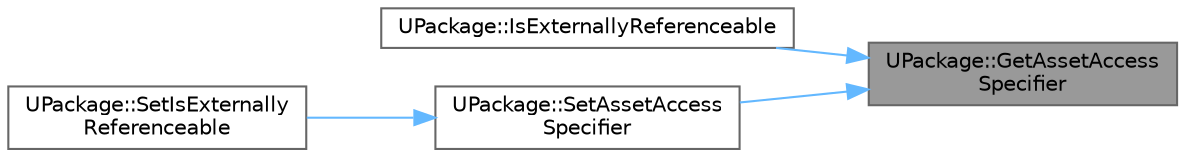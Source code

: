 digraph "UPackage::GetAssetAccessSpecifier"
{
 // INTERACTIVE_SVG=YES
 // LATEX_PDF_SIZE
  bgcolor="transparent";
  edge [fontname=Helvetica,fontsize=10,labelfontname=Helvetica,labelfontsize=10];
  node [fontname=Helvetica,fontsize=10,shape=box,height=0.2,width=0.4];
  rankdir="RL";
  Node1 [id="Node000001",label="UPackage::GetAssetAccess\lSpecifier",height=0.2,width=0.4,color="gray40", fillcolor="grey60", style="filled", fontcolor="black",tooltip="Gets how package can be referenced from other plugins and mount points."];
  Node1 -> Node2 [id="edge1_Node000001_Node000002",dir="back",color="steelblue1",style="solid",tooltip=" "];
  Node2 [id="Node000002",label="UPackage::IsExternallyReferenceable",height=0.2,width=0.4,color="grey40", fillcolor="white", style="filled",URL="$da/d4a/classUPackage.html#aadc84b9ef02a7f28e3e942d8ef102848",tooltip=" "];
  Node1 -> Node3 [id="edge2_Node000001_Node000003",dir="back",color="steelblue1",style="solid",tooltip=" "];
  Node3 [id="Node000003",label="UPackage::SetAssetAccess\lSpecifier",height=0.2,width=0.4,color="grey40", fillcolor="white", style="filled",URL="$da/d4a/classUPackage.html#ad7d700c11699d0ac218c96481e52c086",tooltip="Sets how the package can be referenced from other plugins and mount points."];
  Node3 -> Node4 [id="edge3_Node000003_Node000004",dir="back",color="steelblue1",style="solid",tooltip=" "];
  Node4 [id="Node000004",label="UPackage::SetIsExternally\lReferenceable",height=0.2,width=0.4,color="grey40", fillcolor="white", style="filled",URL="$da/d4a/classUPackage.html#a1c29c28b9fc243d4db6f1d7efa04fc3b",tooltip="Sets whether or not the package is ExternallyReferenceable by all plugins and mount points."];
}
